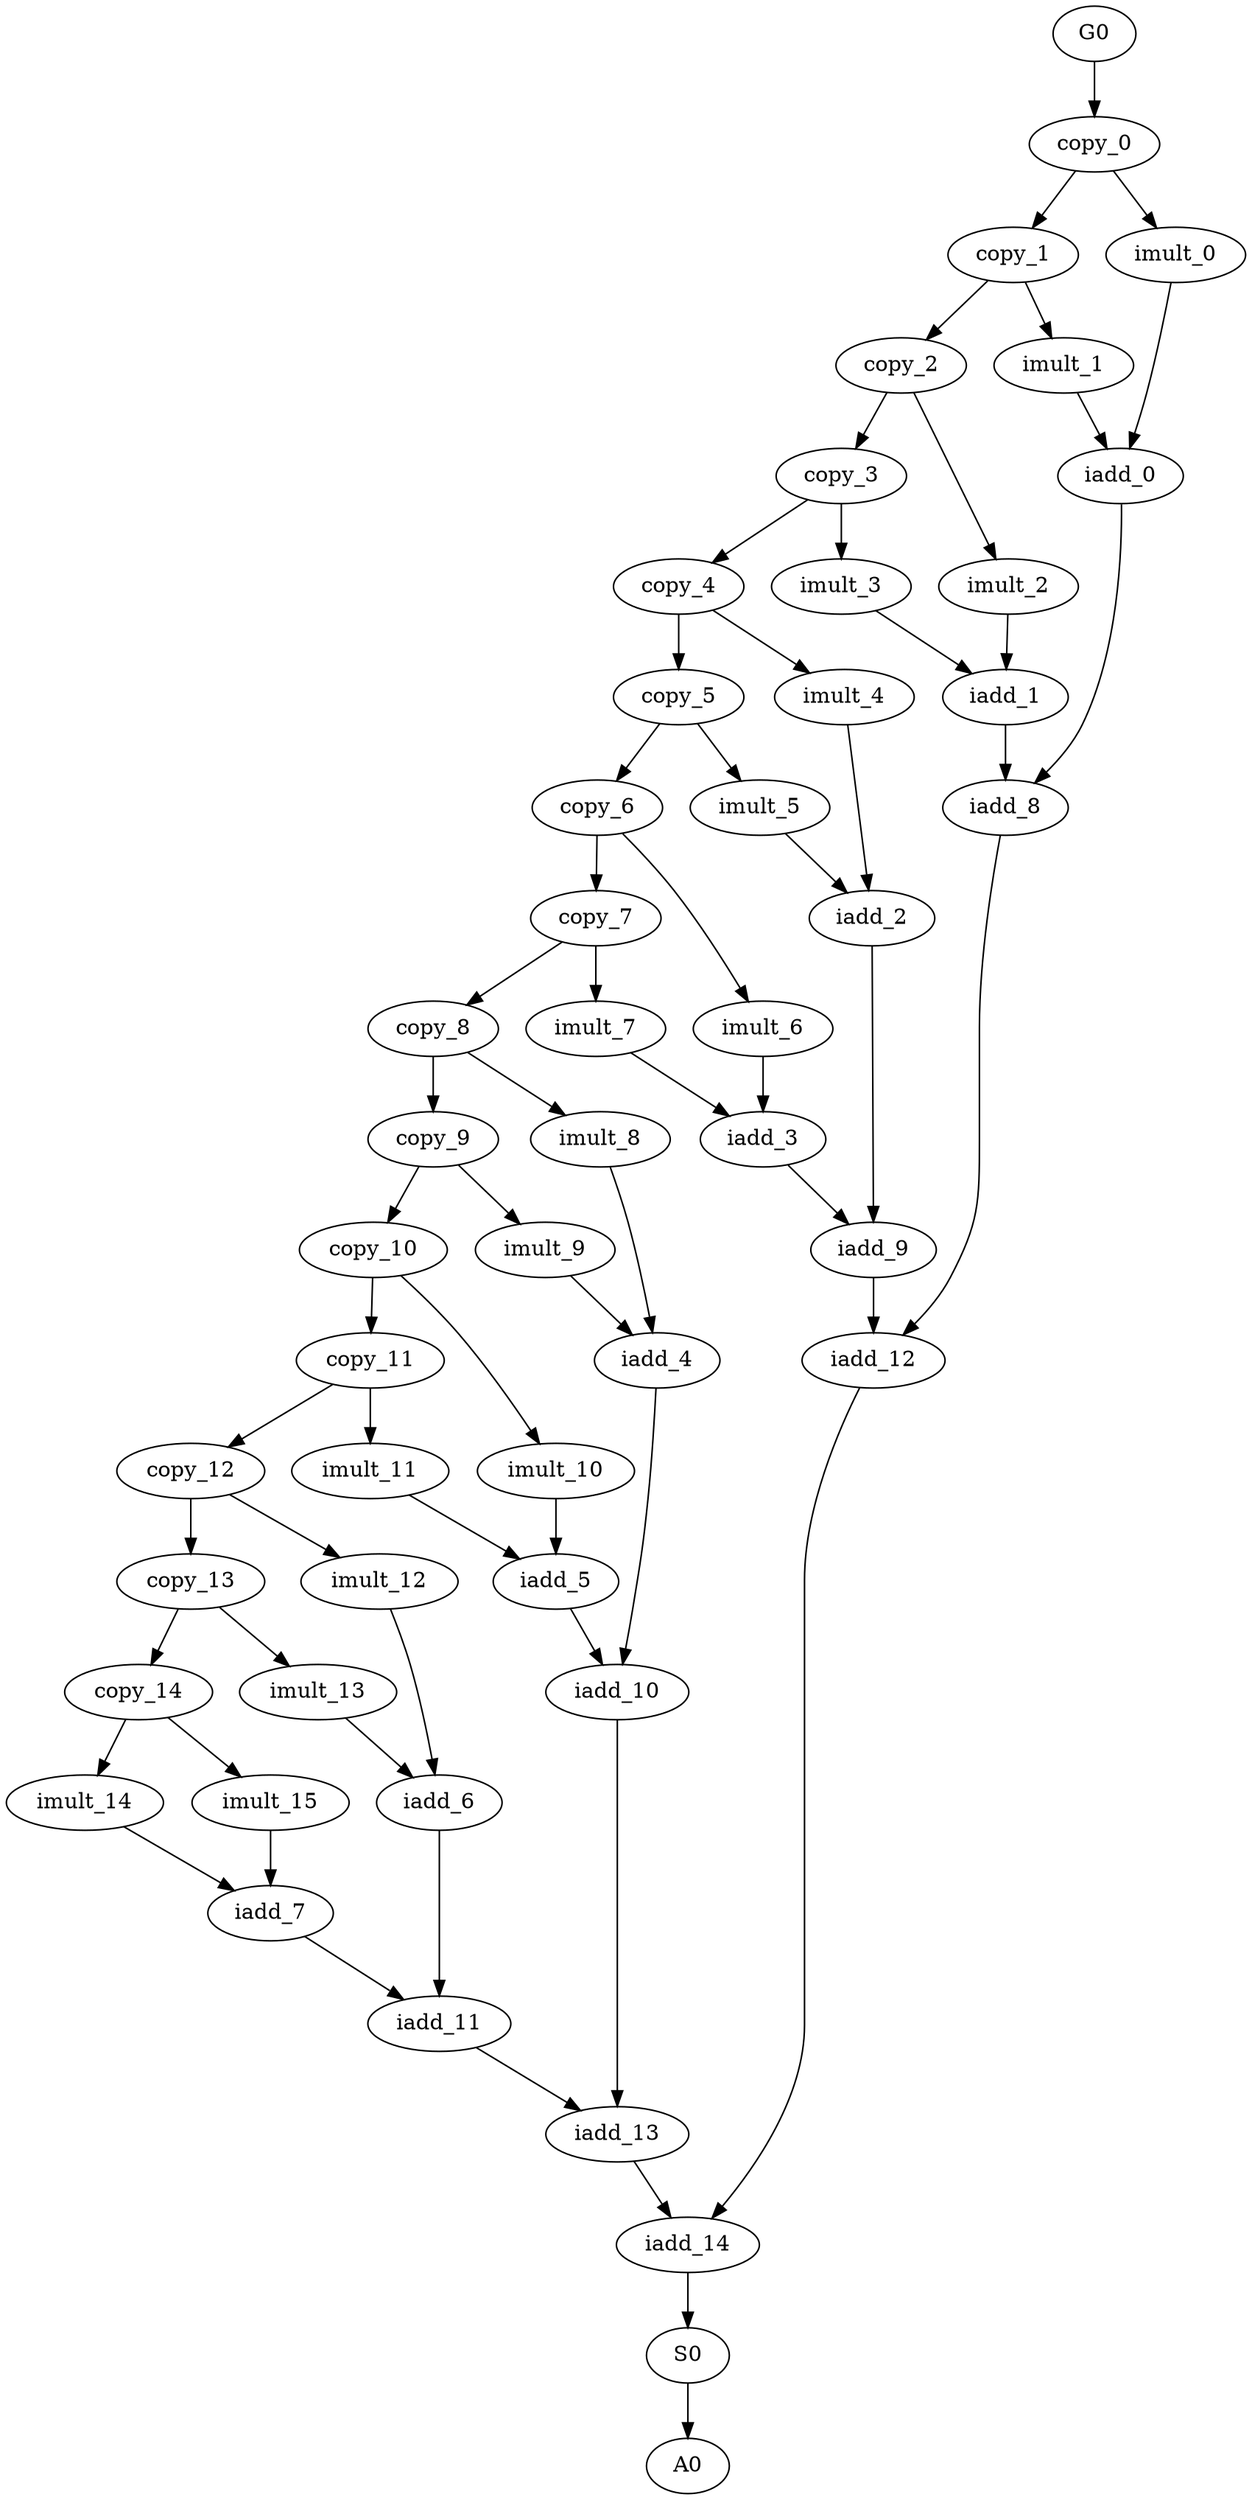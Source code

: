 digraph Fir16 {
	G0 [label = G0 ];
	copy_10 [label = copy_10 ];
	copy_3 [label = copy_3 ];
	imult_11 [label = imult_11 ];
	iadd_7 [label = iadd_7 ];
	A0 [label = A0 ];
	iadd_5 [label = iadd_5 ];
	iadd_13 [label = iadd_13 ];
	copy_7 [label = copy_7 ];
	iadd_0 [label = iadd_0 ];
	iadd_9 [label = iadd_9 ];
	S0 [label = S0 ];
	imult_6 [label = imult_6 ];
	iadd_1 [label = iadd_1 ];
	iadd_10 [label = iadd_10 ];
	iadd_12 [label = iadd_12 ];
	imult_5 [label = imult_5 ];
	imult_12 [label = imult_12 ];
	imult_1 [label = imult_1 ];
	imult_9 [label = imult_9 ];
	imult_13 [label = imult_13 ];
	imult_3 [label = imult_3 ];
	iadd_3 [label = iadd_3 ];
	imult_14 [label = imult_14 ];
	copy_0 [label = copy_0 ];
	imult_8 [label = imult_8 ];
	imult_4 [label = imult_4 ];
	copy_5 [label = copy_5 ];
	imult_10 [label = imult_10 ];
	imult_15 [label = imult_15 ];
	imult_0 [label = imult_0 ];
	copy_11 [label = copy_11 ];
	iadd_14 [label = iadd_14 ];
	imult_2 [label = imult_2 ];
	iadd_8 [label = iadd_8 ];
	copy_6 [label = copy_6 ];
	copy_12 [label = copy_12 ];
	iadd_2 [label = iadd_2 ];
	iadd_4 [label = iadd_4 ];
	copy_4 [label = copy_4 ];
	copy_14 [label = copy_14 ];
	iadd_11 [label = iadd_11 ];
	copy_13 [label = copy_13 ];
	copy_8 [label = copy_8 ];
	copy_2 [label = copy_2 ];
	imult_7 [label = imult_7 ];
	iadd_6 [label = iadd_6 ];
	copy_1 [label = copy_1 ];
	copy_9 [label = copy_9 ];
	iadd_8->iadd_12 [ name = 0 ];
	imult_6->iadd_3 [ name = 1 ];
	copy_5->imult_5 [ name = 2 ];
	imult_14->iadd_7 [ name = 3 ];
	copy_4->imult_4 [ name = 4 ];
	copy_11->copy_12 [ name = 5 ];
	imult_2->iadd_1 [ name = 6 ];
	imult_3->iadd_1 [ name = 7 ];
	S0->A0 [ name = 8 ];
	copy_7->imult_7 [ name = 9 ];
	imult_15->iadd_7 [ name = 10 ];
	copy_8->copy_9 [ name = 11 ];
	copy_1->copy_2 [ name = 12 ];
	copy_12->imult_12 [ name = 13 ];
	copy_14->imult_14 [ name = 14 ];
	iadd_4->iadd_10 [ name = 15 ];
	iadd_1->iadd_8 [ name = 16 ];
	iadd_5->iadd_10 [ name = 17 ];
	copy_11->imult_11 [ name = 18 ];
	iadd_3->iadd_9 [ name = 19 ];
	copy_6->copy_7 [ name = 20 ];
	imult_9->iadd_4 [ name = 21 ];
	copy_0->copy_1 [ name = 22 ];
	imult_8->iadd_4 [ name = 23 ];
	copy_3->copy_4 [ name = 24 ];
	iadd_13->iadd_14 [ name = 25 ];
	iadd_2->iadd_9 [ name = 26 ];
	copy_7->copy_8 [ name = 27 ];
	copy_13->imult_13 [ name = 28 ];
	iadd_9->iadd_12 [ name = 29 ];
	copy_2->copy_3 [ name = 30 ];
	copy_2->imult_2 [ name = 31 ];
	copy_4->copy_5 [ name = 32 ];
	imult_10->iadd_5 [ name = 33 ];
	imult_7->iadd_3 [ name = 34 ];
	iadd_14->S0 [ name = 35 ];
	iadd_10->iadd_13 [ name = 36 ];
	iadd_0->iadd_8 [ name = 37 ];
	copy_10->copy_11 [ name = 38 ];
	copy_12->copy_13 [ name = 39 ];
	copy_3->imult_3 [ name = 40 ];
	iadd_11->iadd_13 [ name = 41 ];
	copy_8->imult_8 [ name = 42 ];
	imult_0->iadd_0 [ name = 43 ];
	G0->copy_0 [ name = 44 ];
	copy_6->imult_6 [ name = 45 ];
	copy_0->imult_0 [ name = 46 ];
	copy_14->imult_15 [ name = 47 ];
	imult_11->iadd_5 [ name = 48 ];
	imult_4->iadd_2 [ name = 49 ];
	imult_5->iadd_2 [ name = 50 ];
	copy_10->imult_10 [ name = 51 ];
	iadd_6->iadd_11 [ name = 52 ];
	imult_13->iadd_6 [ name = 53 ];
	copy_13->copy_14 [ name = 54 ];
	copy_9->imult_9 [ name = 55 ];
	copy_9->copy_10 [ name = 56 ];
	copy_5->copy_6 [ name = 57 ];
	iadd_7->iadd_11 [ name = 58 ];
	iadd_12->iadd_14 [ name = 59 ];
	copy_1->imult_1 [ name = 60 ];
	imult_1->iadd_0 [ name = 61 ];
	imult_12->iadd_6 [ name = 62 ];
}